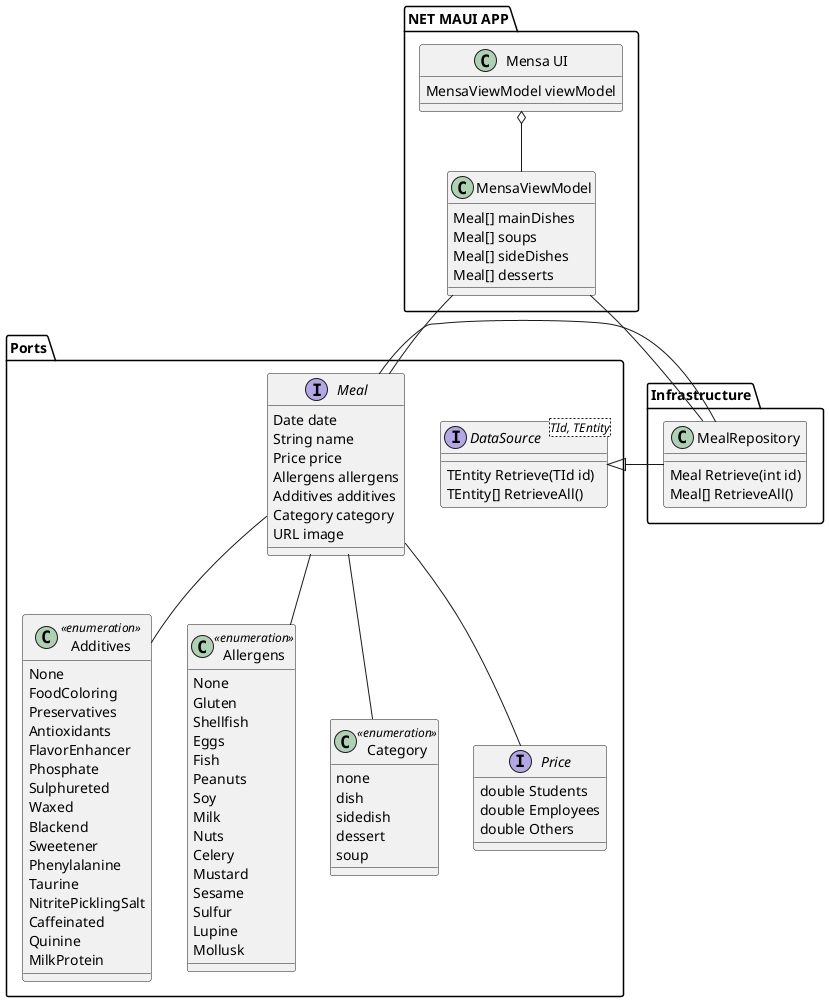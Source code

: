 @startuml

package Ports {
		interface DataSource<TId, TEntity> {
		TEntity Retrieve(TId id)
		TEntity[] RetrieveAll()
	}

	class Additives << enumeration >> {
        None
        FoodColoring
        Preservatives
        Antioxidants
        FlavorEnhancer
        Phosphate
        Sulphureted
        Waxed
        Blackend
        Sweetener
        Phenylalanine
        Taurine
        NitritePicklingSalt
        Caffeinated
        Quinine
        MilkProtein
	}

	class Allergens << enumeration >> {
        None
        Gluten
        Shellfish
        Eggs
        Fish
        Peanuts
        Soy
        Milk
        Nuts
        Celery
        Mustard
        Sesame
        Sulfur
        Lupine
        Mollusk
    }

	class Category << enumeration >> {
		none
		dish
		sidedish
		dessert
		soup
	}

	interface Meal {
		{field} Date date
		{field} String name
		{field} Price price
		{field} Allergens allergens
		{field} Additives additives
		{field} Category category
		{field} URL image		
	}

	interface Price {
		double Students
		double Employees
		double Others
	}

}

package Infrastructure {
        class MealRepository {
        Meal Retrieve(int id)
        Meal[] RetrieveAll()        
        }

}

package ".NET MAUI APP" {
class "Mensa UI" as MensaView {
	MensaViewModel viewModel
}
class MensaViewModel {
	Meal[] mainDishes
	Meal[] soups
	Meal[] sideDishes
	Meal[] desserts
}
}


Meal -- Category
Meal -- Allergens
Meal -- Additives
Meal -- Price
MensaView o-- MensaViewModel
MealRepository -- Meal
MensaViewModel -- MealRepository
MensaViewModel -- Meal
DataSource <|-- MealRepository

@enduml

